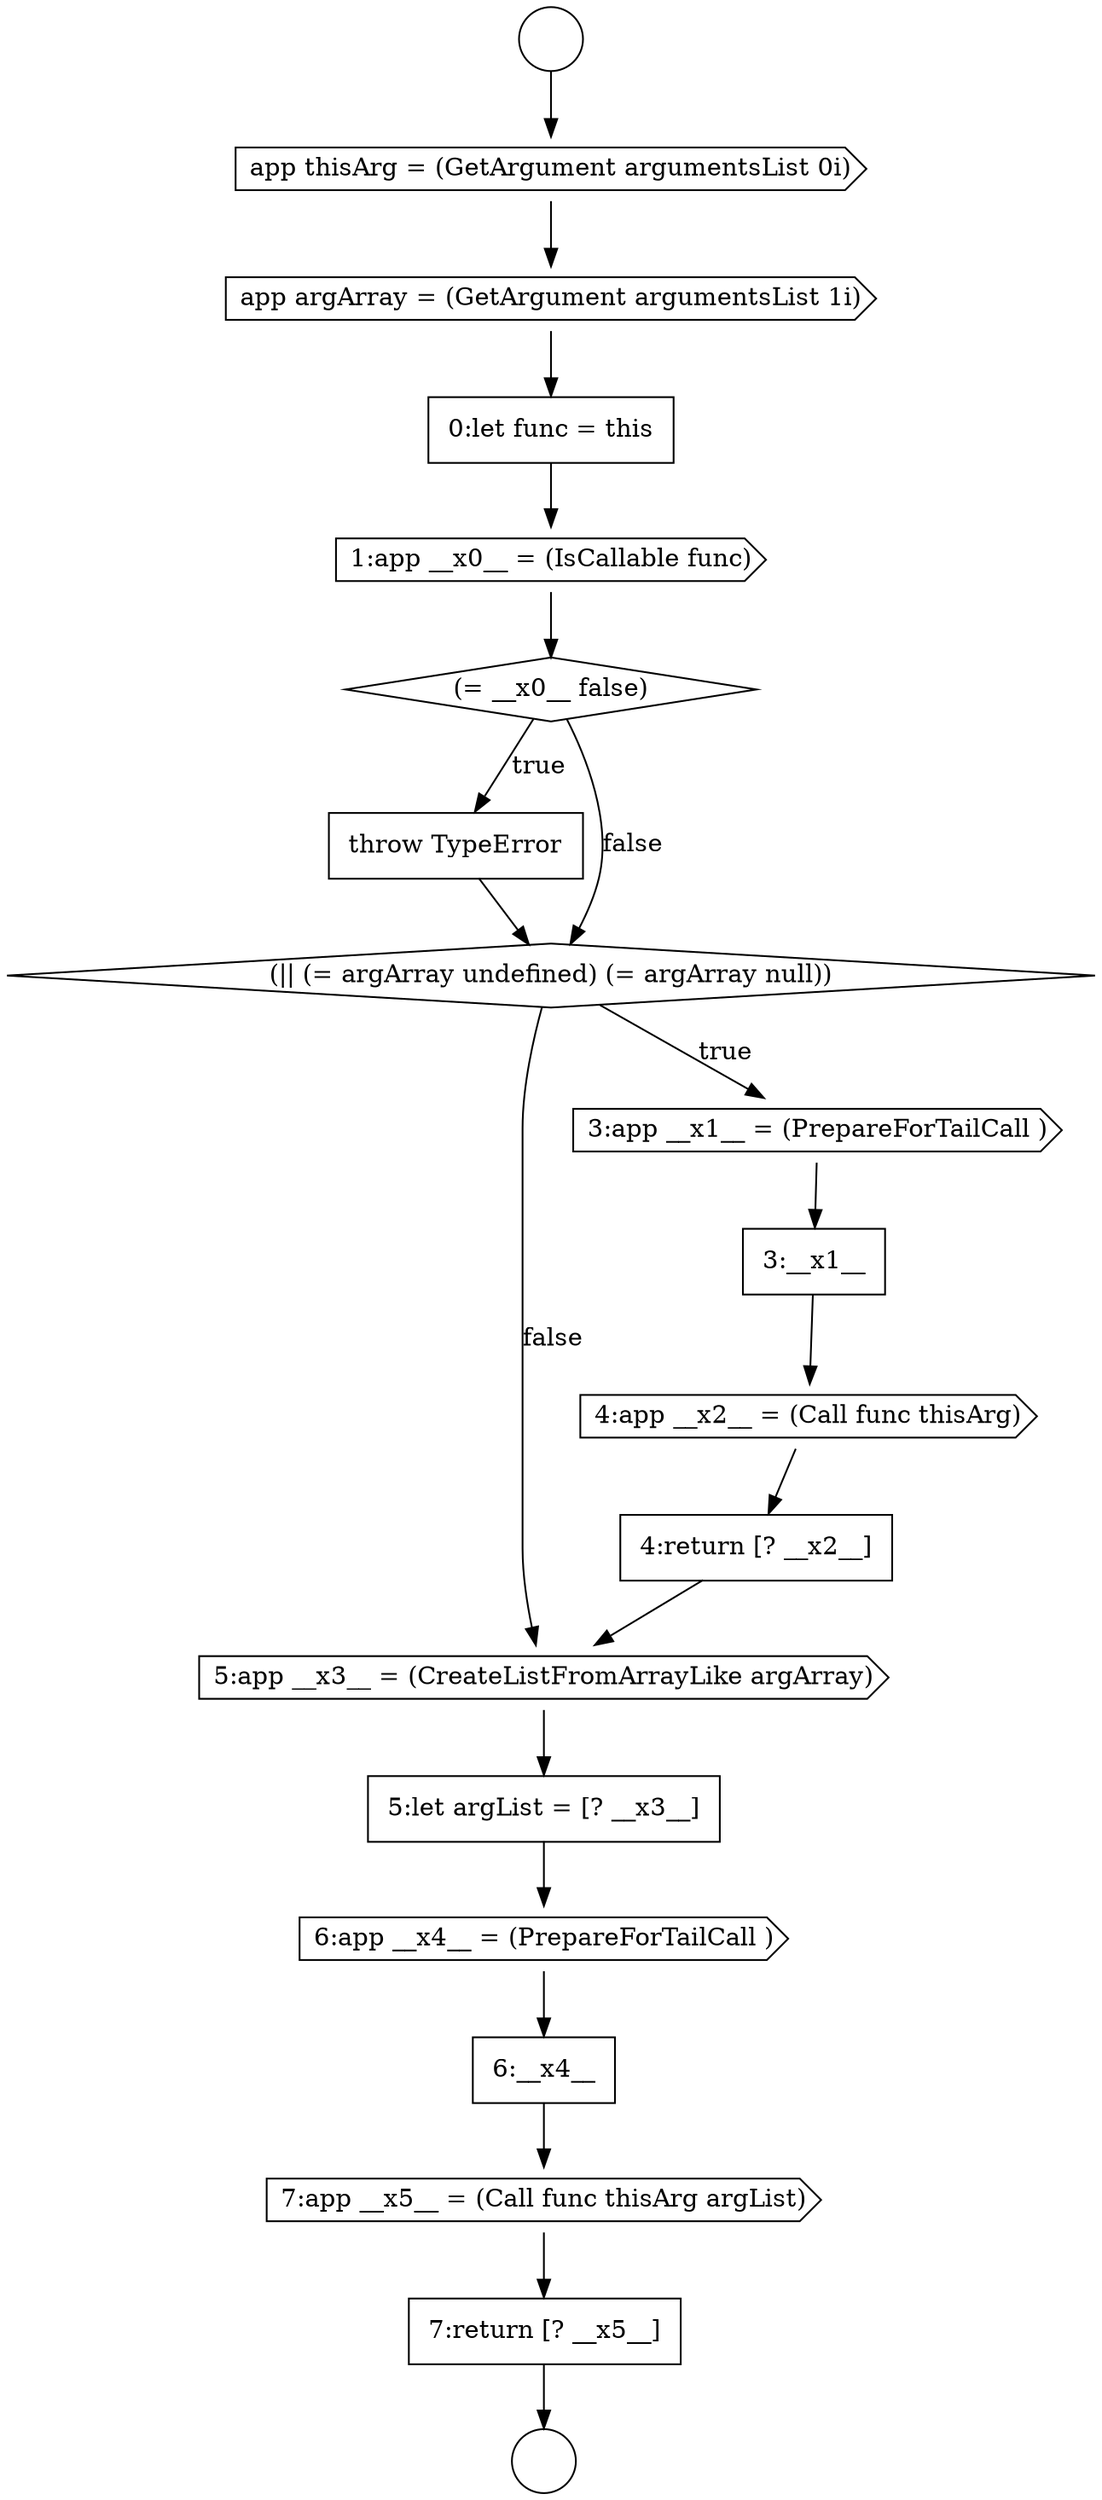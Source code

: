 digraph {
  node12689 [shape=none, margin=0, label=<<font color="black">
    <table border="0" cellborder="1" cellspacing="0" cellpadding="10">
      <tr><td align="left">6:__x4__</td></tr>
    </table>
  </font>> color="black" fillcolor="white" style=filled]
  node12674 [shape=circle label=" " color="black" fillcolor="white" style=filled]
  node12686 [shape=cds, label=<<font color="black">5:app __x3__ = (CreateListFromArrayLike argArray)</font>> color="black" fillcolor="white" style=filled]
  node12682 [shape=cds, label=<<font color="black">3:app __x1__ = (PrepareForTailCall )</font>> color="black" fillcolor="white" style=filled]
  node12678 [shape=cds, label=<<font color="black">1:app __x0__ = (IsCallable func)</font>> color="black" fillcolor="white" style=filled]
  node12673 [shape=circle label=" " color="black" fillcolor="white" style=filled]
  node12687 [shape=none, margin=0, label=<<font color="black">
    <table border="0" cellborder="1" cellspacing="0" cellpadding="10">
      <tr><td align="left">5:let argList = [? __x3__]</td></tr>
    </table>
  </font>> color="black" fillcolor="white" style=filled]
  node12677 [shape=none, margin=0, label=<<font color="black">
    <table border="0" cellborder="1" cellspacing="0" cellpadding="10">
      <tr><td align="left">0:let func = this</td></tr>
    </table>
  </font>> color="black" fillcolor="white" style=filled]
  node12683 [shape=none, margin=0, label=<<font color="black">
    <table border="0" cellborder="1" cellspacing="0" cellpadding="10">
      <tr><td align="left">3:__x1__</td></tr>
    </table>
  </font>> color="black" fillcolor="white" style=filled]
  node12688 [shape=cds, label=<<font color="black">6:app __x4__ = (PrepareForTailCall )</font>> color="black" fillcolor="white" style=filled]
  node12676 [shape=cds, label=<<font color="black">app argArray = (GetArgument argumentsList 1i)</font>> color="black" fillcolor="white" style=filled]
  node12691 [shape=none, margin=0, label=<<font color="black">
    <table border="0" cellborder="1" cellspacing="0" cellpadding="10">
      <tr><td align="left">7:return [? __x5__]</td></tr>
    </table>
  </font>> color="black" fillcolor="white" style=filled]
  node12680 [shape=none, margin=0, label=<<font color="black">
    <table border="0" cellborder="1" cellspacing="0" cellpadding="10">
      <tr><td align="left">throw TypeError</td></tr>
    </table>
  </font>> color="black" fillcolor="white" style=filled]
  node12684 [shape=cds, label=<<font color="black">4:app __x2__ = (Call func thisArg)</font>> color="black" fillcolor="white" style=filled]
  node12690 [shape=cds, label=<<font color="black">7:app __x5__ = (Call func thisArg argList)</font>> color="black" fillcolor="white" style=filled]
  node12685 [shape=none, margin=0, label=<<font color="black">
    <table border="0" cellborder="1" cellspacing="0" cellpadding="10">
      <tr><td align="left">4:return [? __x2__]</td></tr>
    </table>
  </font>> color="black" fillcolor="white" style=filled]
  node12675 [shape=cds, label=<<font color="black">app thisArg = (GetArgument argumentsList 0i)</font>> color="black" fillcolor="white" style=filled]
  node12681 [shape=diamond, label=<<font color="black">(|| (= argArray undefined) (= argArray null))</font>> color="black" fillcolor="white" style=filled]
  node12679 [shape=diamond, label=<<font color="black">(= __x0__ false)</font>> color="black" fillcolor="white" style=filled]
  node12683 -> node12684 [ color="black"]
  node12679 -> node12680 [label=<<font color="black">true</font>> color="black"]
  node12679 -> node12681 [label=<<font color="black">false</font>> color="black"]
  node12677 -> node12678 [ color="black"]
  node12684 -> node12685 [ color="black"]
  node12673 -> node12675 [ color="black"]
  node12680 -> node12681 [ color="black"]
  node12676 -> node12677 [ color="black"]
  node12691 -> node12674 [ color="black"]
  node12675 -> node12676 [ color="black"]
  node12682 -> node12683 [ color="black"]
  node12681 -> node12682 [label=<<font color="black">true</font>> color="black"]
  node12681 -> node12686 [label=<<font color="black">false</font>> color="black"]
  node12678 -> node12679 [ color="black"]
  node12685 -> node12686 [ color="black"]
  node12688 -> node12689 [ color="black"]
  node12690 -> node12691 [ color="black"]
  node12689 -> node12690 [ color="black"]
  node12687 -> node12688 [ color="black"]
  node12686 -> node12687 [ color="black"]
}
